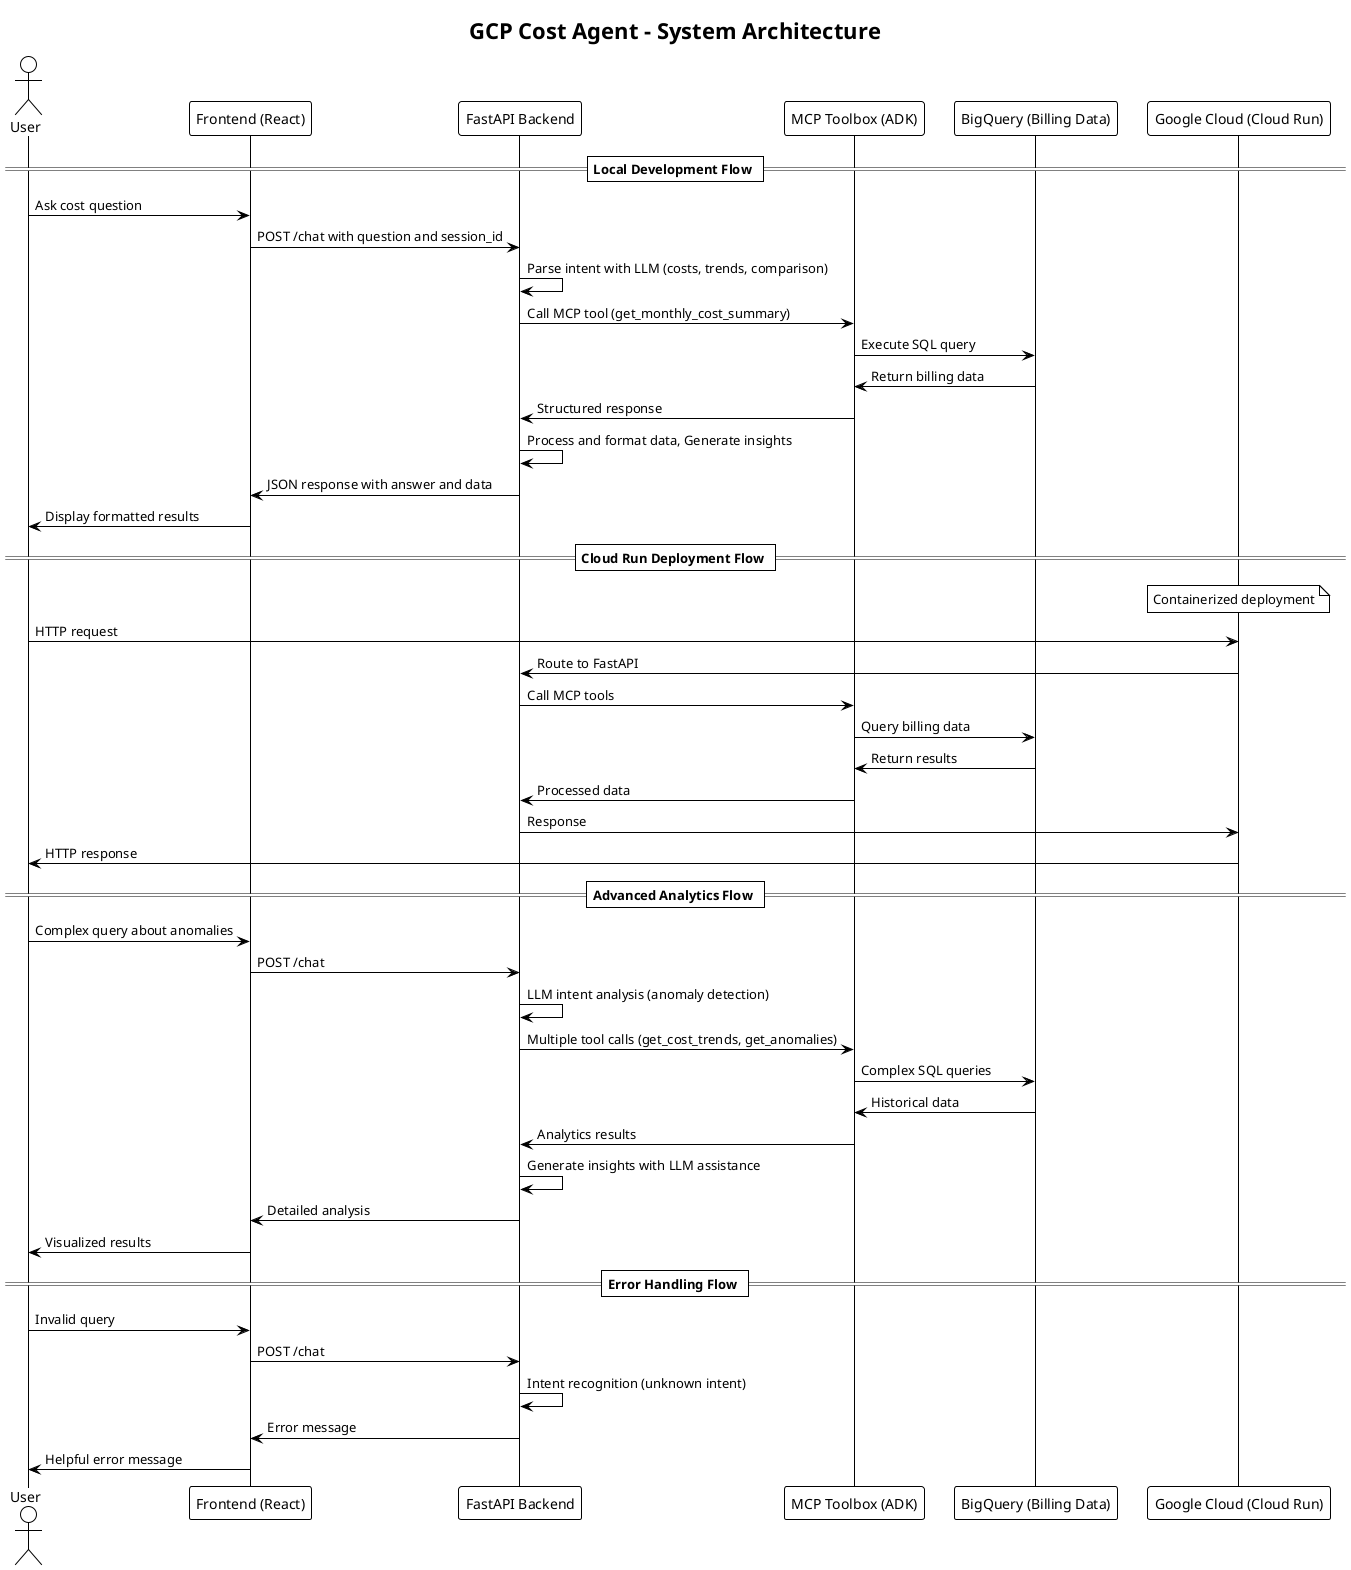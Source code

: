 @startuml GCP Cost Agent Architecture
!theme plain
title GCP Cost Agent - System Architecture

actor User
participant "Frontend (React)" as Frontend
participant "FastAPI Backend" as Backend
participant "MCP Toolbox (ADK)" as Toolbox
participant "BigQuery (Billing Data)" as BigQuery
participant "Google Cloud (Cloud Run)" as CloudRun

== Local Development Flow ==

User -> Frontend: Ask cost question
Frontend -> Backend: POST /chat with question and session_id
Backend -> Backend: Parse intent with LLM (costs, trends, comparison)
Backend -> Toolbox: Call MCP tool (get_monthly_cost_summary)
Toolbox -> BigQuery: Execute SQL query
BigQuery -> Toolbox: Return billing data
Toolbox -> Backend: Structured response
Backend -> Backend: Process and format data, Generate insights
Backend -> Frontend: JSON response with answer and data
Frontend -> User: Display formatted results

== Cloud Run Deployment Flow ==

note over CloudRun: Containerized deployment
User -> CloudRun: HTTP request
CloudRun -> Backend: Route to FastAPI
Backend -> Toolbox: Call MCP tools
Toolbox -> BigQuery: Query billing data
BigQuery -> Toolbox: Return results
Toolbox -> Backend: Processed data
Backend -> CloudRun: Response
CloudRun -> User: HTTP response

== Advanced Analytics Flow ==

User -> Frontend: Complex query about anomalies
Frontend -> Backend: POST /chat
Backend -> Backend: LLM intent analysis (anomaly detection)
Backend -> Toolbox: Multiple tool calls (get_cost_trends, get_anomalies)
Toolbox -> BigQuery: Complex SQL queries
BigQuery -> Toolbox: Historical data
Toolbox -> Backend: Analytics results
Backend -> Backend: Generate insights with LLM assistance
Backend -> Frontend: Detailed analysis
Frontend -> User: Visualized results

== Error Handling Flow ==

User -> Frontend: Invalid query
Frontend -> Backend: POST /chat
Backend -> Backend: Intent recognition (unknown intent)
Backend -> Frontend: Error message
Frontend -> User: Helpful error message

@enduml